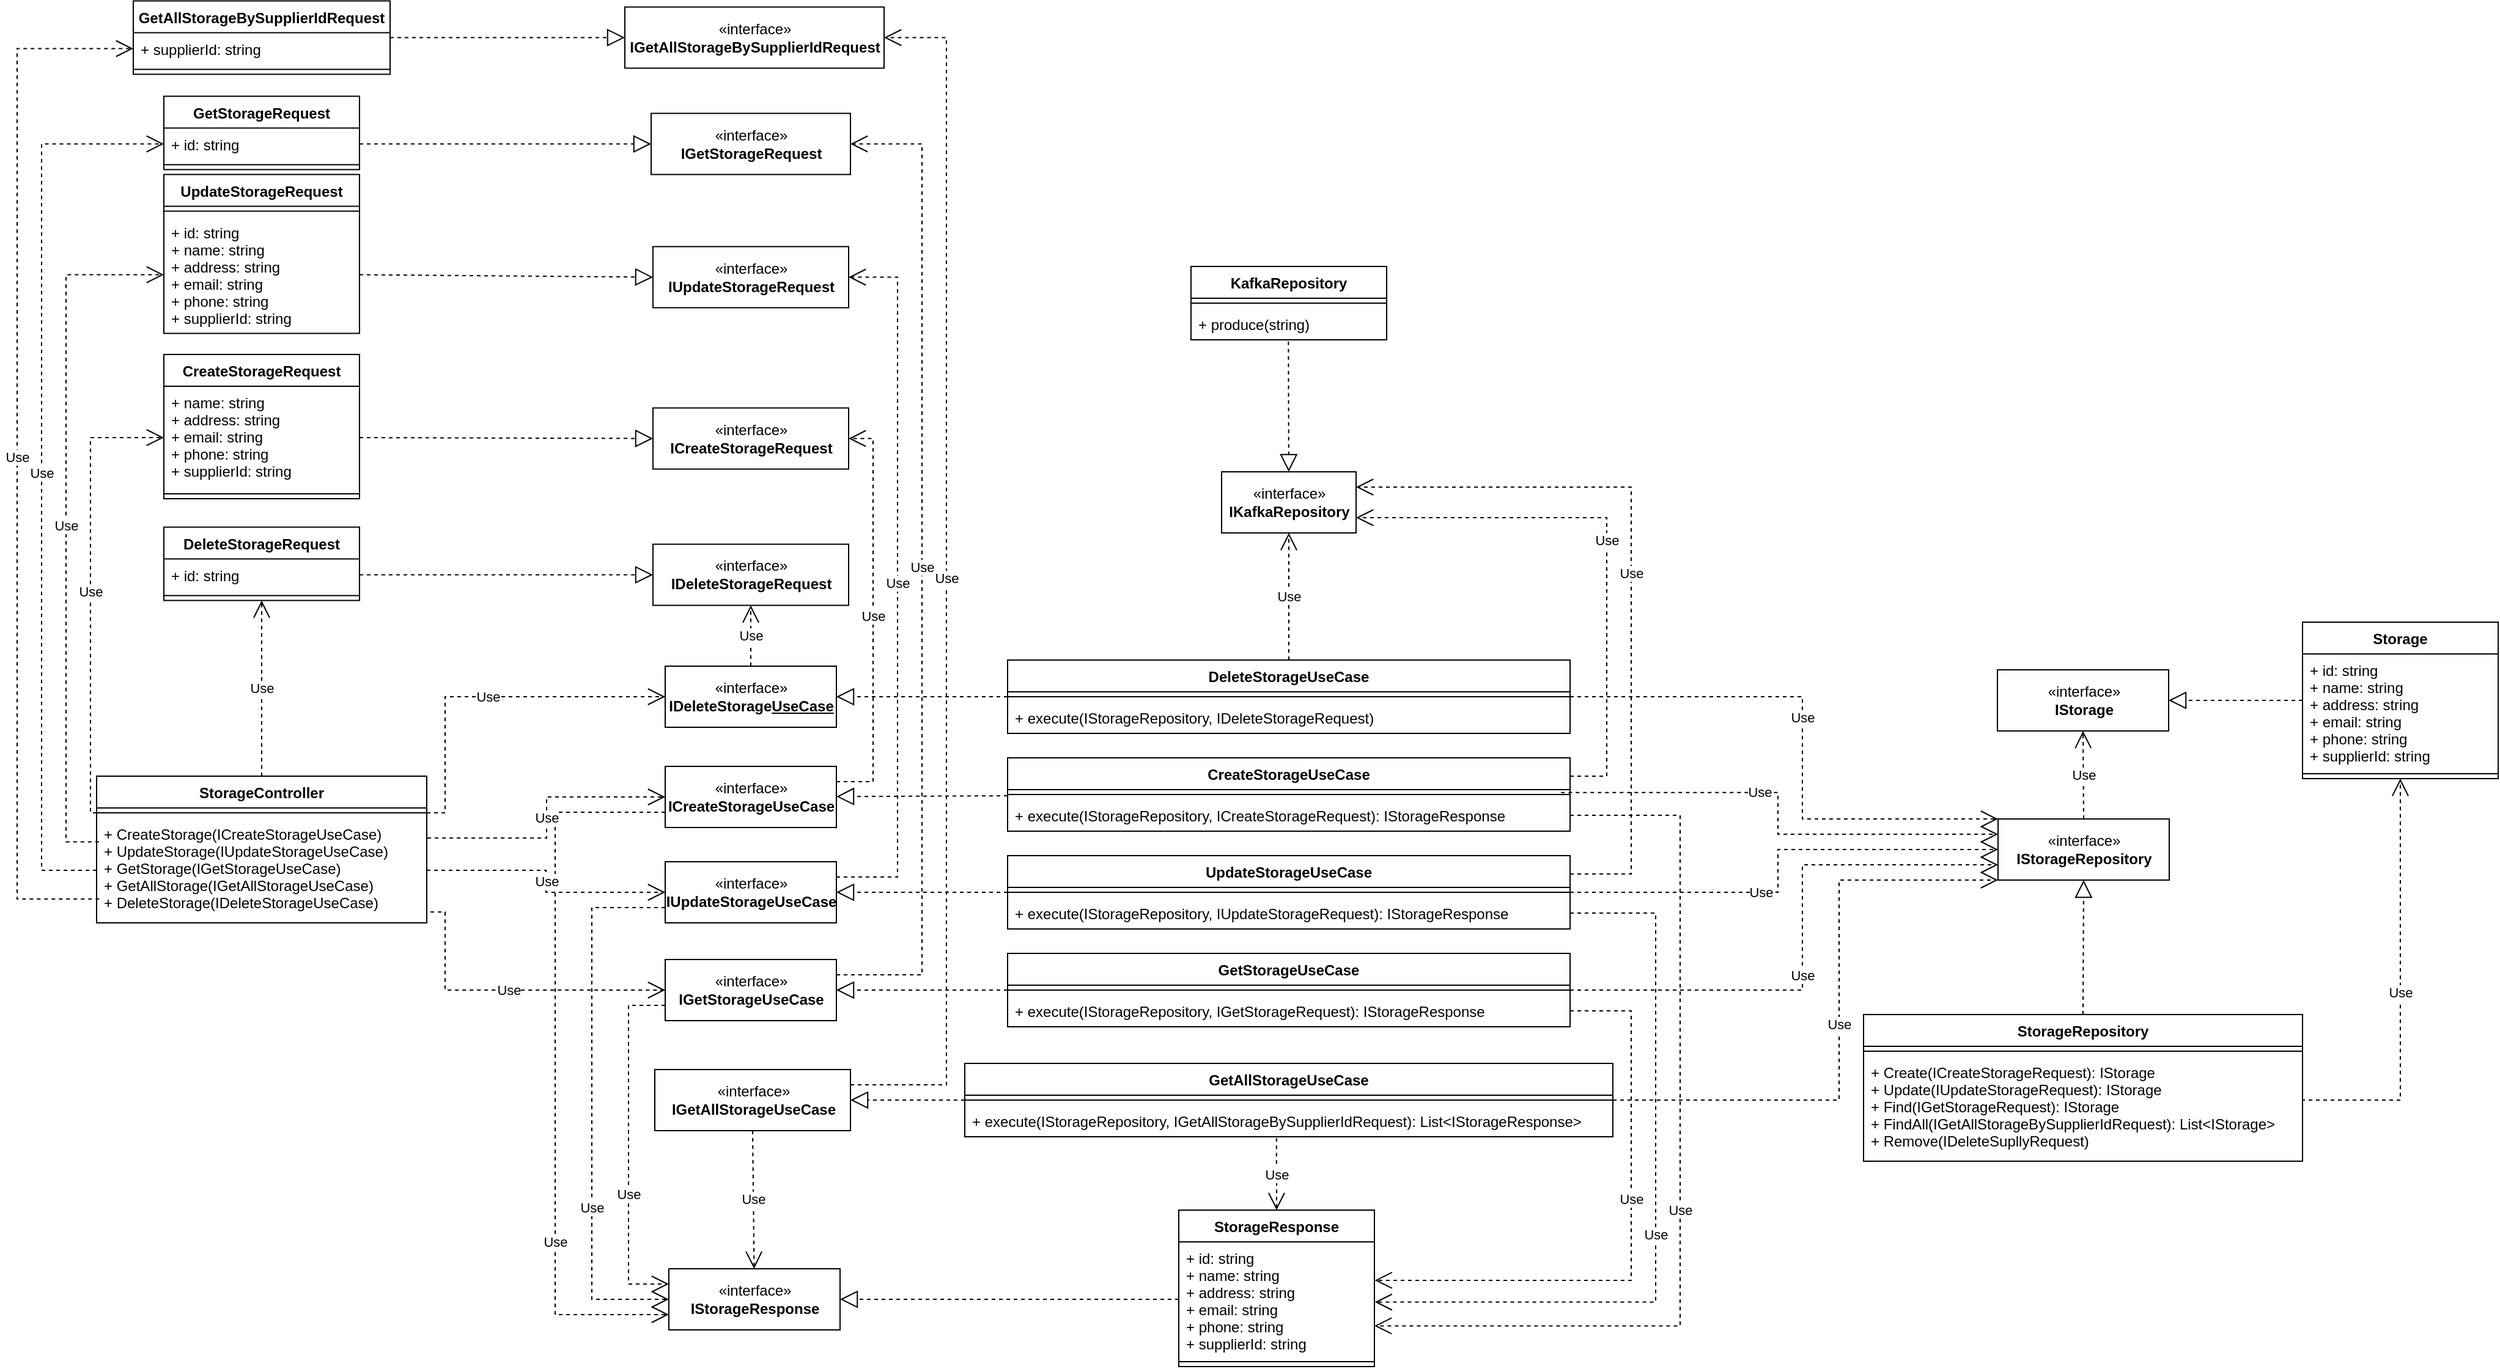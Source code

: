 <mxfile version="18.0.2" type="device"><diagram id="U5v0scINlblWdNUU003D" name="Page-1"><mxGraphModel dx="2519" dy="2787" grid="1" gridSize="10" guides="1" tooltips="1" connect="1" arrows="1" fold="1" page="1" pageScale="1" pageWidth="827" pageHeight="1169" math="0" shadow="0"><root><mxCell id="0"/><mxCell id="1" parent="0"/><mxCell id="iIxhcLEdPc7JmjUrjDiL-1" value="" style="endArrow=block;dashed=1;endFill=0;endSize=12;html=1;rounded=0;exitX=0;exitY=0.5;exitDx=0;exitDy=0;entryX=1;entryY=0.5;entryDx=0;entryDy=0;" parent="1" source="iIxhcLEdPc7JmjUrjDiL-48" target="iIxhcLEdPc7JmjUrjDiL-2" edge="1"><mxGeometry width="160" relative="1" as="geometry"><mxPoint x="-690" y="-1327" as="sourcePoint"/><mxPoint x="-260" y="-1120" as="targetPoint"/></mxGeometry></mxCell><mxCell id="iIxhcLEdPc7JmjUrjDiL-2" value="«interface»&lt;br&gt;&lt;b&gt;IStorageResponse&lt;/b&gt;" style="html=1;" parent="1" vertex="1"><mxGeometry x="-897" y="-1292" width="140" height="50" as="geometry"/></mxCell><mxCell id="iIxhcLEdPc7JmjUrjDiL-3" value="" style="endArrow=block;dashed=1;endFill=0;endSize=12;html=1;rounded=0;" parent="1" source="iIxhcLEdPc7JmjUrjDiL-10" target="iIxhcLEdPc7JmjUrjDiL-21" edge="1"><mxGeometry width="160" relative="1" as="geometry"><mxPoint x="-330" y="-1570" as="sourcePoint"/><mxPoint x="-170" y="-1570" as="targetPoint"/></mxGeometry></mxCell><mxCell id="iIxhcLEdPc7JmjUrjDiL-4" value="" style="endArrow=block;dashed=1;endFill=0;endSize=12;html=1;rounded=0;" parent="1" source="iIxhcLEdPc7JmjUrjDiL-7" target="iIxhcLEdPc7JmjUrjDiL-20" edge="1"><mxGeometry width="160" relative="1" as="geometry"><mxPoint x="-680" y="-1610" as="sourcePoint"/><mxPoint x="-520" y="-1610" as="targetPoint"/></mxGeometry></mxCell><mxCell id="iIxhcLEdPc7JmjUrjDiL-5" value="" style="endArrow=block;dashed=1;endFill=0;endSize=12;html=1;rounded=0;" parent="1" source="iIxhcLEdPc7JmjUrjDiL-13" target="iIxhcLEdPc7JmjUrjDiL-22" edge="1"><mxGeometry width="160" relative="1" as="geometry"><mxPoint x="-330" y="-1570" as="sourcePoint"/><mxPoint x="-170" y="-1570" as="targetPoint"/></mxGeometry></mxCell><mxCell id="iIxhcLEdPc7JmjUrjDiL-6" value="" style="endArrow=block;dashed=1;endFill=0;endSize=12;html=1;rounded=0;" parent="1" source="iIxhcLEdPc7JmjUrjDiL-16" target="iIxhcLEdPc7JmjUrjDiL-23" edge="1"><mxGeometry width="160" relative="1" as="geometry"><mxPoint x="-330" y="-1570" as="sourcePoint"/><mxPoint x="-170" y="-1570" as="targetPoint"/></mxGeometry></mxCell><mxCell id="iIxhcLEdPc7JmjUrjDiL-7" value="CreateStorageUseCase" style="swimlane;fontStyle=1;align=center;verticalAlign=top;childLayout=stackLayout;horizontal=1;startSize=26;horizontalStack=0;resizeParent=1;resizeParentMax=0;resizeLast=0;collapsible=1;marginBottom=0;" parent="1" vertex="1"><mxGeometry x="-620" y="-1710" width="460" height="60" as="geometry"/></mxCell><mxCell id="iIxhcLEdPc7JmjUrjDiL-8" value="" style="line;strokeWidth=1;fillColor=none;align=left;verticalAlign=middle;spacingTop=-1;spacingLeft=3;spacingRight=3;rotatable=0;labelPosition=right;points=[];portConstraint=eastwest;" parent="iIxhcLEdPc7JmjUrjDiL-7" vertex="1"><mxGeometry y="26" width="460" height="8" as="geometry"/></mxCell><mxCell id="iIxhcLEdPc7JmjUrjDiL-9" value="+ execute(IStorageRepository, ICreateStorageRequest): IStorageResponse" style="text;strokeColor=none;fillColor=none;align=left;verticalAlign=top;spacingLeft=4;spacingRight=4;overflow=hidden;rotatable=0;points=[[0,0.5],[1,0.5]];portConstraint=eastwest;" parent="iIxhcLEdPc7JmjUrjDiL-7" vertex="1"><mxGeometry y="34" width="460" height="26" as="geometry"/></mxCell><mxCell id="iIxhcLEdPc7JmjUrjDiL-10" value="UpdateStorageUseCase" style="swimlane;fontStyle=1;align=center;verticalAlign=top;childLayout=stackLayout;horizontal=1;startSize=26;horizontalStack=0;resizeParent=1;resizeParentMax=0;resizeLast=0;collapsible=1;marginBottom=0;" parent="1" vertex="1"><mxGeometry x="-620" y="-1630" width="460" height="60" as="geometry"/></mxCell><mxCell id="iIxhcLEdPc7JmjUrjDiL-11" value="" style="line;strokeWidth=1;fillColor=none;align=left;verticalAlign=middle;spacingTop=-1;spacingLeft=3;spacingRight=3;rotatable=0;labelPosition=right;points=[];portConstraint=eastwest;" parent="iIxhcLEdPc7JmjUrjDiL-10" vertex="1"><mxGeometry y="26" width="460" height="8" as="geometry"/></mxCell><mxCell id="iIxhcLEdPc7JmjUrjDiL-12" value="+ execute(IStorageRepository, IUpdateStorageRequest): IStorageResponse" style="text;strokeColor=none;fillColor=none;align=left;verticalAlign=top;spacingLeft=4;spacingRight=4;overflow=hidden;rotatable=0;points=[[0,0.5],[1,0.5]];portConstraint=eastwest;" parent="iIxhcLEdPc7JmjUrjDiL-10" vertex="1"><mxGeometry y="34" width="460" height="26" as="geometry"/></mxCell><mxCell id="iIxhcLEdPc7JmjUrjDiL-13" value="GetStorageUseCase" style="swimlane;fontStyle=1;align=center;verticalAlign=top;childLayout=stackLayout;horizontal=1;startSize=26;horizontalStack=0;resizeParent=1;resizeParentMax=0;resizeLast=0;collapsible=1;marginBottom=0;" parent="1" vertex="1"><mxGeometry x="-620" y="-1550" width="460" height="60" as="geometry"/></mxCell><mxCell id="iIxhcLEdPc7JmjUrjDiL-14" value="" style="line;strokeWidth=1;fillColor=none;align=left;verticalAlign=middle;spacingTop=-1;spacingLeft=3;spacingRight=3;rotatable=0;labelPosition=right;points=[];portConstraint=eastwest;" parent="iIxhcLEdPc7JmjUrjDiL-13" vertex="1"><mxGeometry y="26" width="460" height="8" as="geometry"/></mxCell><mxCell id="iIxhcLEdPc7JmjUrjDiL-15" value="+ execute(IStorageRepository, IGetStorageRequest): IStorageResponse" style="text;strokeColor=none;fillColor=none;align=left;verticalAlign=top;spacingLeft=4;spacingRight=4;overflow=hidden;rotatable=0;points=[[0,0.5],[1,0.5]];portConstraint=eastwest;" parent="iIxhcLEdPc7JmjUrjDiL-13" vertex="1"><mxGeometry y="34" width="460" height="26" as="geometry"/></mxCell><mxCell id="iIxhcLEdPc7JmjUrjDiL-16" value="DeleteStorageUseCase" style="swimlane;fontStyle=1;align=center;verticalAlign=top;childLayout=stackLayout;horizontal=1;startSize=26;horizontalStack=0;resizeParent=1;resizeParentMax=0;resizeLast=0;collapsible=1;marginBottom=0;" parent="1" vertex="1"><mxGeometry x="-620" y="-1790" width="460" height="60" as="geometry"/></mxCell><mxCell id="iIxhcLEdPc7JmjUrjDiL-17" value="" style="line;strokeWidth=1;fillColor=none;align=left;verticalAlign=middle;spacingTop=-1;spacingLeft=3;spacingRight=3;rotatable=0;labelPosition=right;points=[];portConstraint=eastwest;" parent="iIxhcLEdPc7JmjUrjDiL-16" vertex="1"><mxGeometry y="26" width="460" height="8" as="geometry"/></mxCell><mxCell id="iIxhcLEdPc7JmjUrjDiL-18" value="+ execute(IStorageRepository, IDeleteStorageRequest)" style="text;strokeColor=none;fillColor=none;align=left;verticalAlign=top;spacingLeft=4;spacingRight=4;overflow=hidden;rotatable=0;points=[[0,0.5],[1,0.5]];portConstraint=eastwest;" parent="iIxhcLEdPc7JmjUrjDiL-16" vertex="1"><mxGeometry y="34" width="460" height="26" as="geometry"/></mxCell><mxCell id="iIxhcLEdPc7JmjUrjDiL-19" value="&lt;span style=&quot;color: rgba(0 , 0 , 0 , 0) ; font-family: monospace ; font-size: 0px&quot;&gt;%3CmxGraphModel%3E%3Croot%3E%3CmxCell%20id%3D%220%22%2F%3E%3CmxCell%20id%3D%221%22%20parent%3D%220%22%2F%3E%3CmxCell%20id%3D%222%22%20value%3D%22%C2%ABinterface%C2%BB%26lt%3Bbr%26gt%3B%26lt%3Bb%26gt%3BICreateStorageRequest%26lt%3B%2Fb%26gt%3B%22%20style%3D%22html%3D1%3B%22%20vertex%3D%221%22%20parent%3D%221%22%3E%3CmxGeometry%20x%3D%22-1110%22%20y%3D%22-2160%22%20width%3D%22140%22%20height%3D%2250%22%20as%3D%22geometry%22%2F%3E%3C%2FmxCell%3E%3CmxCell%20id%3D%223%22%20value%3D%22%C2%ABinterface%C2%BB%26lt%3Bbr%26gt%3B%26lt%3Bb%26gt%3BIGetStorageRequest%26lt%3B%2Fb%26gt%3B%22%20style%3D%22html%3D1%3B%22%20vertex%3D%221%22%20parent%3D%221%22%3E%3CmxGeometry%20x%3D%22-1110%22%20y%3D%22-2040%22%20width%3D%22140%22%20height%3D%2250%22%20as%3D%22geometry%22%2F%3E%3C%2FmxCell%3E%3CmxCell%20id%3D%224%22%20value%3D%22%C2%ABinterface%C2%BB%26lt%3Bbr%26gt%3B%26lt%3Bb%26gt%3BIUpdateStorageR%26lt%3B%2Fb%26gt%3B%26lt%3Bspan%20style%3D%26quot%3Bcolor%3A%20rgba(0%20%2C%200%20%2C%200%20%2C%200)%20%3B%20font-family%3A%20monospace%20%3B%20font-size%3A%200px%26quot%3B%26gt%3B%253CmxGraphModel%253E%253Croot%253E%253CmxCell%2520id%253D%25220%2522%252F%253E%253CmxCell%2520id%253D%25221%2522%2520parent%253D%25220%2522%252F%253E%253CmxCell%2520id%253D%25222%2522%2520value%253D%2522%25C2%25ABinterface%25C2%25BB%2526lt%253Bbr%2526gt%253B%2526lt%253Bb%2526gt%253BICreateStorageRequest%2526lt%253B%252Fb%2526gt%253B%2522%2520style%253D%2522html%253D1%253B%2522%2520vertex%253D%25221%2522%2520parent%253D%25221%2522%253E%253CmxGeometry%2520x%253D%2522-790%2522%2520y%253D%2522-1310%2522%2520width%253D%2522140%2522%2520height%253D%252250%2522%2520as%253D%2522geometry%2522%252F%253E%253C%252FmxCell%253E%253C%252Froot%253E%253C%252FmxGraphModel%253E%26lt%3B%2Fspan%26gt%3B%26lt%3Bb%26gt%3B%26lt%3Bbr%26gt%3Bequest%26lt%3B%2Fb%26gt%3B%22%20style%3D%22html%3D1%3B%22%20vertex%3D%221%22%20parent%3D%221%22%3E%3CmxGeometry%20x%3D%22-1110%22%20y%3D%22-2100%22%20width%3D%22140%22%20height%3D%2250%22%20as%3D%22geometry%22%2F%3E%3C%2FmxCell%3E%3CmxCell%20id%3D%225%22%20value%3D%22%C2%ABinterface%C2%BB%26lt%3Bbr%26gt%3B%26lt%3Bb%26gt%3BIDeleteStorageRequest%26lt%3B%2Fb%26gt%3B%22%20style%3D%22html%3D1%3B%22%20vertex%3D%221%22%20parent%3D%221%22%3E%3CmxGeometry%20x%3D%22-1110%22%20y%3D%22-1980%22%20width%3D%22140%22%20height%3D%2250%22%20as%3D%22geometry%22%2F%3E%3C%2FmxCell%3E%3C%2Froot%3E%3C%2FmxGraphModel%3E&lt;/span&gt;" style="html=1;strokeColor=none;resizeWidth=1;resizeHeight=1;fillColor=none;part=1;connectable=0;allowArrows=0;deletable=0;" parent="1" vertex="1"><mxGeometry x="-940" y="-1800" width="230.0" height="224" as="geometry"><mxPoint y="30" as="offset"/></mxGeometry></mxCell><mxCell id="iIxhcLEdPc7JmjUrjDiL-20" value="«interface»&lt;br&gt;&lt;b&gt;ICreateStorageUseCase&lt;/b&gt;" style="html=1;" parent="1" vertex="1"><mxGeometry x="-900" y="-1703" width="140" height="50" as="geometry"/></mxCell><mxCell id="iIxhcLEdPc7JmjUrjDiL-21" value="«interface»&lt;br&gt;&lt;b&gt;IUpdateStorageUseCase&lt;/b&gt;&lt;span style=&quot;color: rgba(0 , 0 , 0 , 0) ; font-family: monospace ; font-size: 0px&quot;&gt;%3CmxGraphModel%3E%3Croot%3E%3CmxCell%20id%3D%220%22%2F%3E%3CmxCell%20id%3D%221%22%20parent%3D%220%22%2F%3E%3CmxCell%20id%3D%222%22%20value%3D%22%C2%ABinterface%C2%BB%26lt%3Bbr%26gt%3B%26lt%3Bb%26gt%3BICreateStorageRequest%26lt%3B%2Fb%26gt%3B%22%20style%3D%22html%3D1%3B%22%20vertex%3D%221%22%20parent%3D%221%22%3E%3CmxGeometry%20x%3D%22-790%22%20y%3D%22-1310%22%20width%3D%22140%22%20height%3D%2250%22%20as%3D%22geometry%22%2F%3E%3C%2FmxCell%3E%3C%2Froot%3E%3C%2FmxGraphMom&lt;/span&gt;&lt;b&gt;&lt;br&gt;&lt;/b&gt;" style="html=1;" parent="1" vertex="1"><mxGeometry x="-900" y="-1625" width="140" height="50" as="geometry"/></mxCell><mxCell id="iIxhcLEdPc7JmjUrjDiL-22" value="«interface»&lt;br&gt;&lt;b&gt;IGetStorageUseCase&lt;/b&gt;" style="html=1;" parent="1" vertex="1"><mxGeometry x="-900" y="-1545" width="140" height="50" as="geometry"/></mxCell><mxCell id="iIxhcLEdPc7JmjUrjDiL-23" value="«interface»&lt;br&gt;&lt;b&gt;IDeleteStorage&lt;u&gt;UseCase&lt;/u&gt;&lt;/b&gt;" style="html=1;" parent="1" vertex="1"><mxGeometry x="-900" y="-1785" width="140" height="50" as="geometry"/></mxCell><mxCell id="iIxhcLEdPc7JmjUrjDiL-24" value="Use" style="endArrow=open;endSize=12;dashed=1;html=1;rounded=0;exitX=0;exitY=0.75;exitDx=0;exitDy=0;edgeStyle=elbowEdgeStyle;entryX=0;entryY=0.75;entryDx=0;entryDy=0;" parent="1" source="iIxhcLEdPc7JmjUrjDiL-20" target="iIxhcLEdPc7JmjUrjDiL-2" edge="1"><mxGeometry x="0.485" width="160" relative="1" as="geometry"><mxPoint x="-1180" y="-1650" as="sourcePoint"/><mxPoint x="-930" y="-1260" as="targetPoint"/><Array as="points"><mxPoint x="-990" y="-1620"/><mxPoint x="-980" y="-1400"/><mxPoint x="-910" y="-1220"/><mxPoint x="-930" y="-1430"/><mxPoint x="-920" y="-1670"/><mxPoint x="-910" y="-1690"/><mxPoint x="-900" y="-1570"/></Array><mxPoint as="offset"/></mxGeometry></mxCell><mxCell id="iIxhcLEdPc7JmjUrjDiL-25" value="Use" style="endArrow=open;endSize=12;dashed=1;html=1;rounded=0;exitX=0;exitY=0.75;exitDx=0;exitDy=0;edgeStyle=elbowEdgeStyle;entryX=0;entryY=0.5;entryDx=0;entryDy=0;" parent="1" source="iIxhcLEdPc7JmjUrjDiL-21" target="iIxhcLEdPc7JmjUrjDiL-2" edge="1"><mxGeometry x="0.376" width="160" relative="1" as="geometry"><mxPoint x="-1040" y="-1460" as="sourcePoint"/><mxPoint x="-950" y="-1240" as="targetPoint"/><Array as="points"><mxPoint x="-960" y="-1410"/><mxPoint x="-950" y="-1450"/><mxPoint x="-950" y="-1420"/><mxPoint x="-930" y="-1500"/><mxPoint x="-920" y="-1529"/></Array><mxPoint as="offset"/></mxGeometry></mxCell><mxCell id="iIxhcLEdPc7JmjUrjDiL-26" value="Use" style="endArrow=open;endSize=12;dashed=1;html=1;rounded=0;exitX=0;exitY=0.75;exitDx=0;exitDy=0;edgeStyle=elbowEdgeStyle;entryX=0;entryY=0.25;entryDx=0;entryDy=0;" parent="1" source="iIxhcLEdPc7JmjUrjDiL-22" target="iIxhcLEdPc7JmjUrjDiL-2" edge="1"><mxGeometry x="0.264" width="160" relative="1" as="geometry"><mxPoint x="-1040" y="-1460" as="sourcePoint"/><mxPoint x="-970" y="-1190" as="targetPoint"/><Array as="points"><mxPoint x="-930" y="-1400"/><mxPoint x="-830" y="-1380"/><mxPoint x="-940" y="-1400"/><mxPoint x="-970" y="-1390"/><mxPoint x="-990" y="-1410"/><mxPoint x="-950" y="-1490"/><mxPoint x="-940" y="-1490"/></Array><mxPoint as="offset"/></mxGeometry></mxCell><mxCell id="iIxhcLEdPc7JmjUrjDiL-27" value="Use" style="endArrow=open;endSize=12;dashed=1;html=1;rounded=0;exitX=0.984;exitY=0.3;exitDx=0;exitDy=0;entryX=0;entryY=0.25;entryDx=0;entryDy=0;edgeStyle=elbowEdgeStyle;exitPerimeter=0;" parent="1" source="iIxhcLEdPc7JmjUrjDiL-8" target="iIxhcLEdPc7JmjUrjDiL-74" edge="1"><mxGeometry x="-0.17" width="160" relative="1" as="geometry"><mxPoint x="-330" y="-1660" as="sourcePoint"/><mxPoint x="-170" y="-1660" as="targetPoint"/><Array as="points"><mxPoint x="10" y="-1660"/><mxPoint x="10" y="-1730"/></Array><mxPoint as="offset"/></mxGeometry></mxCell><mxCell id="iIxhcLEdPc7JmjUrjDiL-28" value="Use" style="endArrow=open;endSize=12;dashed=1;html=1;rounded=0;exitX=1;exitY=0.5;exitDx=0;exitDy=0;entryX=0;entryY=0.5;entryDx=0;entryDy=0;edgeStyle=elbowEdgeStyle;" parent="1" source="iIxhcLEdPc7JmjUrjDiL-10" target="iIxhcLEdPc7JmjUrjDiL-74" edge="1"><mxGeometry x="-0.193" width="160" relative="1" as="geometry"><mxPoint x="-320" y="-1650" as="sourcePoint"/><mxPoint x="-160" y="-1650" as="targetPoint"/><Array as="points"><mxPoint x="10" y="-1620"/></Array><mxPoint as="offset"/></mxGeometry></mxCell><mxCell id="iIxhcLEdPc7JmjUrjDiL-29" value="Use" style="endArrow=open;endSize=12;dashed=1;html=1;rounded=0;exitX=1;exitY=0.5;exitDx=0;exitDy=0;entryX=0;entryY=0.75;entryDx=0;entryDy=0;edgeStyle=elbowEdgeStyle;" parent="1" source="iIxhcLEdPc7JmjUrjDiL-13" target="iIxhcLEdPc7JmjUrjDiL-74" edge="1"><mxGeometry x="-0.104" width="160" relative="1" as="geometry"><mxPoint x="-310" y="-1640" as="sourcePoint"/><mxPoint x="-150" y="-1640" as="targetPoint"/><Array as="points"><mxPoint x="30" y="-1550"/><mxPoint x="-20" y="-1630"/><mxPoint x="-270" y="-1630"/></Array><mxPoint as="offset"/></mxGeometry></mxCell><mxCell id="iIxhcLEdPc7JmjUrjDiL-30" value="Use" style="endArrow=open;endSize=12;dashed=1;html=1;rounded=0;edgeStyle=elbowEdgeStyle;exitX=1;exitY=0.5;exitDx=0;exitDy=0;entryX=0;entryY=0;entryDx=0;entryDy=0;" parent="1" source="iIxhcLEdPc7JmjUrjDiL-16" target="iIxhcLEdPc7JmjUrjDiL-74" edge="1"><mxGeometry x="-0.08" width="160" relative="1" as="geometry"><mxPoint x="-290" y="-1560" as="sourcePoint"/><mxPoint x="140" y="-1760" as="targetPoint"/><Array as="points"><mxPoint x="30" y="-1700"/><mxPoint x="20" y="-1570"/></Array><mxPoint as="offset"/></mxGeometry></mxCell><mxCell id="iIxhcLEdPc7JmjUrjDiL-31" value="DeleteStorageRequest" style="swimlane;fontStyle=1;align=center;verticalAlign=top;childLayout=stackLayout;horizontal=1;startSize=26;horizontalStack=0;resizeParent=1;resizeParentMax=0;resizeLast=0;collapsible=1;marginBottom=0;" parent="1" vertex="1"><mxGeometry x="-1310" y="-1898.75" width="160" height="60" as="geometry"/></mxCell><mxCell id="iIxhcLEdPc7JmjUrjDiL-32" value="+ id: string" style="text;strokeColor=none;fillColor=none;align=left;verticalAlign=top;spacingLeft=4;spacingRight=4;overflow=hidden;rotatable=0;points=[[0,0.5],[1,0.5]];portConstraint=eastwest;" parent="iIxhcLEdPc7JmjUrjDiL-31" vertex="1"><mxGeometry y="26" width="160" height="26" as="geometry"/></mxCell><mxCell id="iIxhcLEdPc7JmjUrjDiL-33" value="" style="line;strokeWidth=1;fillColor=none;align=left;verticalAlign=middle;spacingTop=-1;spacingLeft=3;spacingRight=3;rotatable=0;labelPosition=right;points=[];portConstraint=eastwest;" parent="iIxhcLEdPc7JmjUrjDiL-31" vertex="1"><mxGeometry y="52" width="160" height="8" as="geometry"/></mxCell><mxCell id="iIxhcLEdPc7JmjUrjDiL-34" style="edgeStyle=elbowEdgeStyle;rounded=0;orthogonalLoop=1;jettySize=auto;html=1;exitX=0.5;exitY=0;exitDx=0;exitDy=0;" parent="1" source="iIxhcLEdPc7JmjUrjDiL-31" target="iIxhcLEdPc7JmjUrjDiL-31" edge="1"><mxGeometry relative="1" as="geometry"/></mxCell><mxCell id="iIxhcLEdPc7JmjUrjDiL-35" value="GetStorageRequest" style="swimlane;fontStyle=1;align=center;verticalAlign=top;childLayout=stackLayout;horizontal=1;startSize=26;horizontalStack=0;resizeParent=1;resizeParentMax=0;resizeLast=0;collapsible=1;marginBottom=0;" parent="1" vertex="1"><mxGeometry x="-1310" y="-2251.25" width="160" height="60" as="geometry"/></mxCell><mxCell id="iIxhcLEdPc7JmjUrjDiL-36" value="+ id: string" style="text;strokeColor=none;fillColor=none;align=left;verticalAlign=top;spacingLeft=4;spacingRight=4;overflow=hidden;rotatable=0;points=[[0,0.5],[1,0.5]];portConstraint=eastwest;" parent="iIxhcLEdPc7JmjUrjDiL-35" vertex="1"><mxGeometry y="26" width="160" height="26" as="geometry"/></mxCell><mxCell id="iIxhcLEdPc7JmjUrjDiL-37" value="" style="line;strokeWidth=1;fillColor=none;align=left;verticalAlign=middle;spacingTop=-1;spacingLeft=3;spacingRight=3;rotatable=0;labelPosition=right;points=[];portConstraint=eastwest;" parent="iIxhcLEdPc7JmjUrjDiL-35" vertex="1"><mxGeometry y="52" width="160" height="8" as="geometry"/></mxCell><mxCell id="iIxhcLEdPc7JmjUrjDiL-38" value="UpdateStorageRequest" style="swimlane;fontStyle=1;align=center;verticalAlign=top;childLayout=stackLayout;horizontal=1;startSize=26;horizontalStack=0;resizeParent=1;resizeParentMax=0;resizeLast=0;collapsible=1;marginBottom=0;" parent="1" vertex="1"><mxGeometry x="-1310" y="-2187.25" width="160" height="130" as="geometry"/></mxCell><mxCell id="iIxhcLEdPc7JmjUrjDiL-40" value="" style="line;strokeWidth=1;fillColor=none;align=left;verticalAlign=middle;spacingTop=-1;spacingLeft=3;spacingRight=3;rotatable=0;labelPosition=right;points=[];portConstraint=eastwest;" parent="iIxhcLEdPc7JmjUrjDiL-38" vertex="1"><mxGeometry y="26" width="160" height="8" as="geometry"/></mxCell><mxCell id="iIxhcLEdPc7JmjUrjDiL-39" value="+ id: string&#10;+ name: string&#10;+ address: string&#10;+ email: string&#10;+ phone: string&#10;+ supplierId: string" style="text;strokeColor=none;fillColor=none;align=left;verticalAlign=top;spacingLeft=4;spacingRight=4;overflow=hidden;rotatable=0;points=[[0,0.5],[1,0.5]];portConstraint=eastwest;" parent="iIxhcLEdPc7JmjUrjDiL-38" vertex="1"><mxGeometry y="34" width="160" height="96" as="geometry"/></mxCell><mxCell id="iIxhcLEdPc7JmjUrjDiL-41" value="CreateStorageRequest" style="swimlane;fontStyle=1;align=center;verticalAlign=top;childLayout=stackLayout;horizontal=1;startSize=26;horizontalStack=0;resizeParent=1;resizeParentMax=0;resizeLast=0;collapsible=1;marginBottom=0;" parent="1" vertex="1"><mxGeometry x="-1310" y="-2040" width="160" height="118" as="geometry"/></mxCell><mxCell id="iIxhcLEdPc7JmjUrjDiL-42" value="+ name: string&#10;+ address: string&#10;+ email: string&#10;+ phone: string&#10;+ supplierId: string" style="text;strokeColor=none;fillColor=none;align=left;verticalAlign=top;spacingLeft=4;spacingRight=4;overflow=hidden;rotatable=0;points=[[0,0.5],[1,0.5]];portConstraint=eastwest;" parent="iIxhcLEdPc7JmjUrjDiL-41" vertex="1"><mxGeometry y="26" width="160" height="84" as="geometry"/></mxCell><mxCell id="iIxhcLEdPc7JmjUrjDiL-43" value="" style="line;strokeWidth=1;fillColor=none;align=left;verticalAlign=middle;spacingTop=-1;spacingLeft=3;spacingRight=3;rotatable=0;labelPosition=right;points=[];portConstraint=eastwest;" parent="iIxhcLEdPc7JmjUrjDiL-41" vertex="1"><mxGeometry y="110" width="160" height="8" as="geometry"/></mxCell><mxCell id="iIxhcLEdPc7JmjUrjDiL-44" value="Use" style="endArrow=open;endSize=12;dashed=1;html=1;rounded=0;exitX=1;exitY=0.5;exitDx=0;exitDy=0;entryX=1.002;entryY=0.335;entryDx=0;entryDy=0;edgeStyle=elbowEdgeStyle;entryPerimeter=0;" parent="1" source="iIxhcLEdPc7JmjUrjDiL-15" target="iIxhcLEdPc7JmjUrjDiL-48" edge="1"><mxGeometry x="-0.153" width="160" relative="1" as="geometry"><mxPoint x="-470" y="-1460" as="sourcePoint"/><mxPoint x="-530" y="-1402" as="targetPoint"/><Array as="points"><mxPoint x="-110" y="-1450"/><mxPoint x="-100" y="-1470"/><mxPoint x="-120" y="-1390"/><mxPoint x="-510" y="-1450"/><mxPoint x="-500" y="-1500"/></Array><mxPoint as="offset"/></mxGeometry></mxCell><mxCell id="iIxhcLEdPc7JmjUrjDiL-45" value="Use" style="endArrow=open;endSize=12;dashed=1;html=1;rounded=0;exitX=1;exitY=0.5;exitDx=0;exitDy=0;entryX=1.002;entryY=0.524;entryDx=0;entryDy=0;edgeStyle=elbowEdgeStyle;entryPerimeter=0;" parent="1" source="iIxhcLEdPc7JmjUrjDiL-12" target="iIxhcLEdPc7JmjUrjDiL-48" edge="1"><mxGeometry x="0.077" width="160" relative="1" as="geometry"><mxPoint x="-540" y="-1540" as="sourcePoint"/><mxPoint x="-530" y="-1387" as="targetPoint"/><Array as="points"><mxPoint x="-90" y="-1560"/><mxPoint x="-110" y="-1560"/><mxPoint x="-120" y="-1410"/><mxPoint x="-130" y="-1440"/><mxPoint x="-140" y="-1480"/><mxPoint x="-480" y="-1500"/></Array><mxPoint as="offset"/></mxGeometry></mxCell><mxCell id="iIxhcLEdPc7JmjUrjDiL-46" value="Use" style="endArrow=open;endSize=12;dashed=1;html=1;rounded=0;exitX=1;exitY=0.5;exitDx=0;exitDy=0;entryX=1;entryY=0.731;entryDx=0;entryDy=0;edgeStyle=elbowEdgeStyle;entryPerimeter=0;" parent="1" source="iIxhcLEdPc7JmjUrjDiL-9" target="iIxhcLEdPc7JmjUrjDiL-48" edge="1"><mxGeometry x="0.093" width="160" relative="1" as="geometry"><mxPoint x="-400" y="-1470" as="sourcePoint"/><mxPoint x="-530" y="-1379.5" as="targetPoint"/><Array as="points"><mxPoint x="-70" y="-1470"/><mxPoint x="-90" y="-1480"/><mxPoint x="-110" y="-1630"/><mxPoint x="-250" y="-1560"/><mxPoint x="-460" y="-1550"/></Array><mxPoint y="-1" as="offset"/></mxGeometry></mxCell><mxCell id="iIxhcLEdPc7JmjUrjDiL-47" value="StorageResponse" style="swimlane;fontStyle=1;align=center;verticalAlign=top;childLayout=stackLayout;horizontal=1;startSize=26;horizontalStack=0;resizeParent=1;resizeParentMax=0;resizeLast=0;collapsible=1;marginBottom=0;" parent="1" vertex="1"><mxGeometry x="-480" y="-1340" width="160" height="128" as="geometry"/></mxCell><mxCell id="iIxhcLEdPc7JmjUrjDiL-48" value="+ id: string&#10;+ name: string&#10;+ address: string&#10;+ email: string&#10;+ phone: string&#10;+ supplierId: string" style="text;strokeColor=none;fillColor=none;align=left;verticalAlign=top;spacingLeft=4;spacingRight=4;overflow=hidden;rotatable=0;points=[[0,0.5],[1,0.5]];portConstraint=eastwest;" parent="iIxhcLEdPc7JmjUrjDiL-47" vertex="1"><mxGeometry y="26" width="160" height="94" as="geometry"/></mxCell><mxCell id="iIxhcLEdPc7JmjUrjDiL-49" value="" style="line;strokeWidth=1;fillColor=none;align=left;verticalAlign=middle;spacingTop=-1;spacingLeft=3;spacingRight=3;rotatable=0;labelPosition=right;points=[];portConstraint=eastwest;" parent="iIxhcLEdPc7JmjUrjDiL-47" vertex="1"><mxGeometry y="120" width="160" height="8" as="geometry"/></mxCell><mxCell id="iIxhcLEdPc7JmjUrjDiL-50" value="Use" style="endArrow=open;endSize=12;dashed=1;html=1;rounded=0;exitX=0.5;exitY=0;exitDx=0;exitDy=0;entryX=0.5;entryY=1;entryDx=0;entryDy=0;" parent="1" source="iIxhcLEdPc7JmjUrjDiL-74" target="iIxhcLEdPc7JmjUrjDiL-75" edge="1"><mxGeometry width="160" relative="1" as="geometry"><mxPoint x="-18.5" y="-1760" as="sourcePoint"/><mxPoint x="-10" y="-1840" as="targetPoint"/></mxGeometry></mxCell><mxCell id="iIxhcLEdPc7JmjUrjDiL-51" value="«interface»&lt;br&gt;&lt;b&gt;IDeleteStorageRequest&lt;/b&gt;" style="html=1;" parent="1" vertex="1"><mxGeometry x="-910" y="-1884.75" width="160" height="50" as="geometry"/></mxCell><mxCell id="iIxhcLEdPc7JmjUrjDiL-52" value="«interface»&lt;br&gt;&lt;b&gt;ICreateStorageRequest&lt;/b&gt;" style="html=1;" parent="1" vertex="1"><mxGeometry x="-910" y="-1996.25" width="160" height="50" as="geometry"/></mxCell><mxCell id="iIxhcLEdPc7JmjUrjDiL-53" value="«interface»&lt;br&gt;&lt;b&gt;IUpdateStorageR&lt;/b&gt;&lt;span style=&quot;color: rgba(0 , 0 , 0 , 0) ; font-family: monospace ; font-size: 0px&quot;&gt;3CmxGraphModel%3E%3Croot%3E%3CmxCell%20id%3D%220%22%2F%3E%3CmxCell%20id%3D%221%22%20parent%3D%220%22%2F%3E%3CmxCell%20id%3D%222%22%20value%3D%22%C2%ABinterface%C2%BB%26lt%3Bbr%26gt%3B%26lt%3Bb%26gt%3BICreateStorageRequest%26lt%3B%2Fb%26gt%3B%22%20style%3D%22html%3D1%3B%22%20vertex%3D%221%22%20parent%3D%221%22%3E%3CmxGeometry%20x%3D%22-790%22%20y%3D%22-1310%22%20width%3D%22140%22%20height%3D%2250%22%20as%3D%22geometry%22%2F%3E%3C%2FmxCell%3E%3C%2Froot%3E%3C%2FmxGraphModel%3E&lt;/span&gt;&lt;b&gt;equest&lt;/b&gt;" style="html=1;" parent="1" vertex="1"><mxGeometry x="-910" y="-2128.25" width="160" height="50" as="geometry"/></mxCell><mxCell id="iIxhcLEdPc7JmjUrjDiL-54" value="«interface»&lt;br&gt;&lt;b&gt;IGetStorageRequest&lt;/b&gt;" style="html=1;" parent="1" vertex="1"><mxGeometry x="-911.5" y="-2237.25" width="163" height="50" as="geometry"/></mxCell><mxCell id="iIxhcLEdPc7JmjUrjDiL-55" value="Use" style="endArrow=open;endSize=12;dashed=1;html=1;rounded=0;entryX=0.5;entryY=1;entryDx=0;entryDy=0;exitX=0.5;exitY=0;exitDx=0;exitDy=0;" parent="1" source="iIxhcLEdPc7JmjUrjDiL-23" target="iIxhcLEdPc7JmjUrjDiL-51" edge="1"><mxGeometry width="160" relative="1" as="geometry"><mxPoint x="-830" y="-1830" as="sourcePoint"/><mxPoint x="-670" y="-1830" as="targetPoint"/></mxGeometry></mxCell><mxCell id="iIxhcLEdPc7JmjUrjDiL-56" value="StorageController" style="swimlane;fontStyle=1;align=center;verticalAlign=top;childLayout=stackLayout;horizontal=1;startSize=26;horizontalStack=0;resizeParent=1;resizeParentMax=0;resizeLast=0;collapsible=1;marginBottom=0;" parent="1" vertex="1"><mxGeometry x="-1365" y="-1695" width="270" height="120" as="geometry"/></mxCell><mxCell id="iIxhcLEdPc7JmjUrjDiL-57" value="" style="line;strokeWidth=1;fillColor=none;align=left;verticalAlign=middle;spacingTop=-1;spacingLeft=3;spacingRight=3;rotatable=0;labelPosition=right;points=[];portConstraint=eastwest;" parent="iIxhcLEdPc7JmjUrjDiL-56" vertex="1"><mxGeometry y="26" width="270" height="8" as="geometry"/></mxCell><mxCell id="iIxhcLEdPc7JmjUrjDiL-58" value="+ CreateStorage(ICreateStorageUseCase)&#10;+ UpdateStorage(IUpdateStorageUseCase)&#10;+ GetStorage(IGetStorageUseCase)&#10;+ GetAllStorage(IGetAllStorageUseCase)&#10;+ DeleteStorage(IDeleteStorageUseCase)" style="text;strokeColor=none;fillColor=none;align=left;verticalAlign=top;spacingLeft=4;spacingRight=4;overflow=hidden;rotatable=0;points=[[0,0.5],[1,0.5]];portConstraint=eastwest;" parent="iIxhcLEdPc7JmjUrjDiL-56" vertex="1"><mxGeometry y="34" width="270" height="86" as="geometry"/></mxCell><mxCell id="iIxhcLEdPc7JmjUrjDiL-59" value="" style="endArrow=block;dashed=1;endFill=0;endSize=12;html=1;rounded=0;entryX=0;entryY=0.5;entryDx=0;entryDy=0;" parent="1" source="iIxhcLEdPc7JmjUrjDiL-36" target="iIxhcLEdPc7JmjUrjDiL-54" edge="1"><mxGeometry width="160" relative="1" as="geometry"><mxPoint x="-1120" y="-2231.25" as="sourcePoint"/><mxPoint x="-960" y="-2231.25" as="targetPoint"/></mxGeometry></mxCell><mxCell id="iIxhcLEdPc7JmjUrjDiL-60" value="" style="endArrow=block;dashed=1;endFill=0;endSize=12;html=1;rounded=0;exitX=1;exitY=0.5;exitDx=0;exitDy=0;entryX=0;entryY=0.5;entryDx=0;entryDy=0;" parent="1" source="iIxhcLEdPc7JmjUrjDiL-39" target="iIxhcLEdPc7JmjUrjDiL-53" edge="1"><mxGeometry width="160" relative="1" as="geometry"><mxPoint x="-1100" y="-2101.25" as="sourcePoint"/><mxPoint x="-940" y="-2101.25" as="targetPoint"/></mxGeometry></mxCell><mxCell id="iIxhcLEdPc7JmjUrjDiL-61" value="" style="endArrow=block;dashed=1;endFill=0;endSize=12;html=1;rounded=0;exitX=1;exitY=0.5;exitDx=0;exitDy=0;entryX=0;entryY=0.5;entryDx=0;entryDy=0;" parent="1" source="iIxhcLEdPc7JmjUrjDiL-42" target="iIxhcLEdPc7JmjUrjDiL-52" edge="1"><mxGeometry width="160" relative="1" as="geometry"><mxPoint x="-1270" y="-2021.25" as="sourcePoint"/><mxPoint x="-1110" y="-2021.25" as="targetPoint"/></mxGeometry></mxCell><mxCell id="iIxhcLEdPc7JmjUrjDiL-62" value="" style="endArrow=block;dashed=1;endFill=0;endSize=12;html=1;rounded=0;exitX=1;exitY=0.5;exitDx=0;exitDy=0;" parent="1" source="iIxhcLEdPc7JmjUrjDiL-32" target="iIxhcLEdPc7JmjUrjDiL-51" edge="1"><mxGeometry width="160" relative="1" as="geometry"><mxPoint x="-1130" y="-1851.25" as="sourcePoint"/><mxPoint x="-970" y="-1851.25" as="targetPoint"/></mxGeometry></mxCell><mxCell id="iIxhcLEdPc7JmjUrjDiL-63" value="Use" style="endArrow=open;endSize=12;dashed=1;html=1;rounded=0;exitX=1;exitY=0.25;exitDx=0;exitDy=0;entryX=1;entryY=0.5;entryDx=0;entryDy=0;edgeStyle=elbowEdgeStyle;" parent="1" source="iIxhcLEdPc7JmjUrjDiL-20" target="iIxhcLEdPc7JmjUrjDiL-52" edge="1"><mxGeometry width="160" relative="1" as="geometry"><mxPoint x="-630" y="-1870" as="sourcePoint"/><mxPoint x="-470" y="-1870" as="targetPoint"/><Array as="points"><mxPoint x="-730" y="-1860"/></Array></mxGeometry></mxCell><mxCell id="iIxhcLEdPc7JmjUrjDiL-64" value="Use" style="endArrow=open;endSize=12;dashed=1;html=1;rounded=0;exitX=1;exitY=0.25;exitDx=0;exitDy=0;entryX=1;entryY=0.5;entryDx=0;entryDy=0;edgeStyle=elbowEdgeStyle;" parent="1" source="iIxhcLEdPc7JmjUrjDiL-21" target="iIxhcLEdPc7JmjUrjDiL-53" edge="1"><mxGeometry width="160" relative="1" as="geometry"><mxPoint x="-560" y="-1880" as="sourcePoint"/><mxPoint x="-400" y="-1880" as="targetPoint"/><Array as="points"><mxPoint x="-710" y="-1930"/><mxPoint x="-700" y="-1887"/></Array></mxGeometry></mxCell><mxCell id="iIxhcLEdPc7JmjUrjDiL-65" value="Use" style="endArrow=open;endSize=12;dashed=1;html=1;rounded=0;exitX=1;exitY=0.25;exitDx=0;exitDy=0;entryX=1;entryY=0.5;entryDx=0;entryDy=0;edgeStyle=elbowEdgeStyle;" parent="1" source="iIxhcLEdPc7JmjUrjDiL-22" target="iIxhcLEdPc7JmjUrjDiL-54" edge="1"><mxGeometry width="160" relative="1" as="geometry"><mxPoint x="-570" y="-1920" as="sourcePoint"/><mxPoint x="-410" y="-1920" as="targetPoint"/><Array as="points"><mxPoint x="-690" y="-1930"/><mxPoint x="-680" y="-1930"/><mxPoint x="-670" y="-1900"/></Array></mxGeometry></mxCell><mxCell id="iIxhcLEdPc7JmjUrjDiL-66" value="Use" style="endArrow=open;endSize=12;dashed=1;html=1;rounded=0;exitX=0.5;exitY=0;exitDx=0;exitDy=0;entryX=0.5;entryY=1;entryDx=0;entryDy=0;" parent="1" source="iIxhcLEdPc7JmjUrjDiL-56" target="iIxhcLEdPc7JmjUrjDiL-31" edge="1"><mxGeometry width="160" relative="1" as="geometry"><mxPoint x="-1290" y="-1770" as="sourcePoint"/><mxPoint x="-1130" y="-1770" as="targetPoint"/></mxGeometry></mxCell><mxCell id="iIxhcLEdPc7JmjUrjDiL-67" value="Use" style="endArrow=open;endSize=12;dashed=1;html=1;rounded=0;exitX=0;exitY=0.25;exitDx=0;exitDy=0;entryX=0;entryY=0.5;entryDx=0;entryDy=0;edgeStyle=elbowEdgeStyle;" parent="1" source="iIxhcLEdPc7JmjUrjDiL-56" target="iIxhcLEdPc7JmjUrjDiL-42" edge="1"><mxGeometry width="160" relative="1" as="geometry"><mxPoint x="-1440" y="-1780" as="sourcePoint"/><mxPoint x="-1280" y="-1780" as="targetPoint"/><Array as="points"><mxPoint x="-1370" y="-1850"/><mxPoint x="-1360" y="-1770"/><mxPoint x="-1350" y="-1840"/></Array></mxGeometry></mxCell><mxCell id="iIxhcLEdPc7JmjUrjDiL-68" value="Use" style="endArrow=open;endSize=12;dashed=1;html=1;rounded=0;entryX=0;entryY=0.5;entryDx=0;entryDy=0;edgeStyle=elbowEdgeStyle;exitX=0.007;exitY=0.229;exitDx=0;exitDy=0;exitPerimeter=0;" parent="1" source="iIxhcLEdPc7JmjUrjDiL-58" target="iIxhcLEdPc7JmjUrjDiL-39" edge="1"><mxGeometry width="160" relative="1" as="geometry"><mxPoint x="-1320" y="-1647" as="sourcePoint"/><mxPoint x="-1340" y="-1590" as="targetPoint"/><Array as="points"><mxPoint x="-1390" y="-1900"/></Array></mxGeometry></mxCell><mxCell id="iIxhcLEdPc7JmjUrjDiL-69" value="Use" style="endArrow=open;endSize=12;dashed=1;html=1;rounded=0;entryX=0;entryY=0.5;entryDx=0;entryDy=0;exitX=0;exitY=0.5;exitDx=0;exitDy=0;edgeStyle=elbowEdgeStyle;" parent="1" source="iIxhcLEdPc7JmjUrjDiL-58" target="iIxhcLEdPc7JmjUrjDiL-36" edge="1"><mxGeometry width="160" relative="1" as="geometry"><mxPoint x="-1410" y="-1590" as="sourcePoint"/><mxPoint x="-1250" y="-1590" as="targetPoint"/><Array as="points"><mxPoint x="-1410" y="-1770"/><mxPoint x="-1400" y="-1940"/></Array></mxGeometry></mxCell><mxCell id="iIxhcLEdPc7JmjUrjDiL-70" value="Use" style="endArrow=open;endSize=12;dashed=1;html=1;rounded=0;exitX=1;exitY=0.25;exitDx=0;exitDy=0;entryX=0;entryY=0.5;entryDx=0;entryDy=0;edgeStyle=elbowEdgeStyle;" parent="1" source="iIxhcLEdPc7JmjUrjDiL-56" target="iIxhcLEdPc7JmjUrjDiL-23" edge="1"><mxGeometry width="160" relative="1" as="geometry"><mxPoint x="-1150" y="-1560" as="sourcePoint"/><mxPoint x="-990" y="-1560" as="targetPoint"/><Array as="points"><mxPoint x="-1080" y="-1690"/><mxPoint x="-1100" y="-1710"/></Array></mxGeometry></mxCell><mxCell id="iIxhcLEdPc7JmjUrjDiL-71" value="Use" style="endArrow=open;endSize=12;dashed=1;html=1;rounded=0;exitX=1.002;exitY=0.193;exitDx=0;exitDy=0;entryX=0;entryY=0.5;entryDx=0;entryDy=0;edgeStyle=elbowEdgeStyle;exitPerimeter=0;" parent="1" source="iIxhcLEdPc7JmjUrjDiL-58" target="iIxhcLEdPc7JmjUrjDiL-20" edge="1"><mxGeometry width="160" relative="1" as="geometry"><mxPoint x="-1160" y="-1647" as="sourcePoint"/><mxPoint x="-990" y="-1550" as="targetPoint"/></mxGeometry></mxCell><mxCell id="iIxhcLEdPc7JmjUrjDiL-72" value="Use" style="endArrow=open;endSize=12;dashed=1;html=1;rounded=0;entryX=0;entryY=0.5;entryDx=0;entryDy=0;edgeStyle=elbowEdgeStyle;exitX=1;exitY=0.5;exitDx=0;exitDy=0;" parent="1" source="iIxhcLEdPc7JmjUrjDiL-58" target="iIxhcLEdPc7JmjUrjDiL-21" edge="1"><mxGeometry width="160" relative="1" as="geometry"><mxPoint x="-1120" y="-1600" as="sourcePoint"/><mxPoint x="-950" y="-1600" as="targetPoint"/></mxGeometry></mxCell><mxCell id="iIxhcLEdPc7JmjUrjDiL-73" value="Use" style="endArrow=open;endSize=12;dashed=1;html=1;rounded=0;exitX=1.011;exitY=0.897;exitDx=0;exitDy=0;entryX=0;entryY=0.5;entryDx=0;entryDy=0;edgeStyle=elbowEdgeStyle;exitPerimeter=0;" parent="1" source="iIxhcLEdPc7JmjUrjDiL-58" target="iIxhcLEdPc7JmjUrjDiL-22" edge="1"><mxGeometry width="160" relative="1" as="geometry"><mxPoint x="-1160" y="-1580" as="sourcePoint"/><mxPoint x="-1000" y="-1580" as="targetPoint"/><Array as="points"><mxPoint x="-1080" y="-1550"/></Array></mxGeometry></mxCell><mxCell id="iIxhcLEdPc7JmjUrjDiL-74" value="«interface»&lt;br&gt;&lt;b&gt;IStorageRepository&lt;/b&gt;" style="html=1;" parent="1" vertex="1"><mxGeometry x="190" y="-1660" width="140" height="50" as="geometry"/></mxCell><mxCell id="iIxhcLEdPc7JmjUrjDiL-75" value="«interface»&lt;br&gt;&lt;b&gt;IStorage&lt;/b&gt;" style="html=1;" parent="1" vertex="1"><mxGeometry x="189.5" y="-1782" width="140" height="50" as="geometry"/></mxCell><mxCell id="iIxhcLEdPc7JmjUrjDiL-76" value="StorageRepository" style="swimlane;fontStyle=1;align=center;verticalAlign=top;childLayout=stackLayout;horizontal=1;startSize=26;horizontalStack=0;resizeParent=1;resizeParentMax=0;resizeLast=0;collapsible=1;marginBottom=0;" parent="1" vertex="1"><mxGeometry x="80" y="-1500" width="359" height="120" as="geometry"/></mxCell><mxCell id="iIxhcLEdPc7JmjUrjDiL-77" value="" style="line;strokeWidth=1;fillColor=none;align=left;verticalAlign=middle;spacingTop=-1;spacingLeft=3;spacingRight=3;rotatable=0;labelPosition=right;points=[];portConstraint=eastwest;" parent="iIxhcLEdPc7JmjUrjDiL-76" vertex="1"><mxGeometry y="26" width="359" height="8" as="geometry"/></mxCell><mxCell id="iIxhcLEdPc7JmjUrjDiL-78" value="+ Create(ICreateStorageRequest): IStorage&#10;+ Update(IUpdateStorageRequest): IStorage&#10;+ Find(IGetStorageRequest): IStorage&#10;+ FindAll(IGetAllStorageBySupplierIdRequest): List&lt;IStorage&gt;&#10;+ Remove(IDeleteSupllyRequest)" style="text;strokeColor=none;fillColor=none;align=left;verticalAlign=top;spacingLeft=4;spacingRight=4;overflow=hidden;rotatable=0;points=[[0,0.5],[1,0.5]];portConstraint=eastwest;" parent="iIxhcLEdPc7JmjUrjDiL-76" vertex="1"><mxGeometry y="34" width="359" height="86" as="geometry"/></mxCell><mxCell id="iIxhcLEdPc7JmjUrjDiL-79" value="" style="endArrow=block;dashed=1;endFill=0;endSize=12;html=1;rounded=0;entryX=0.5;entryY=1;entryDx=0;entryDy=0;exitX=0.5;exitY=0;exitDx=0;exitDy=0;" parent="1" source="iIxhcLEdPc7JmjUrjDiL-76" target="iIxhcLEdPc7JmjUrjDiL-74" edge="1"><mxGeometry width="160" relative="1" as="geometry"><mxPoint x="280" y="-1420" as="sourcePoint"/><mxPoint x="440" y="-1420" as="targetPoint"/></mxGeometry></mxCell><mxCell id="iIxhcLEdPc7JmjUrjDiL-83" value="Use" style="endArrow=open;endSize=12;dashed=1;html=1;rounded=0;exitX=1;exitY=0.5;exitDx=0;exitDy=0;edgeStyle=elbowEdgeStyle;elbow=vertical;" parent="1" source="iIxhcLEdPc7JmjUrjDiL-78" target="8igdjgu_mSd_1Ttepyfw-1" edge="1"><mxGeometry width="160" relative="1" as="geometry"><mxPoint x="390" y="-1290" as="sourcePoint"/><mxPoint x="510" y="-1673" as="targetPoint"/><Array as="points"><mxPoint x="430" y="-1430"/></Array></mxGeometry></mxCell><mxCell id="iIxhcLEdPc7JmjUrjDiL-84" value="" style="endArrow=block;dashed=1;endFill=0;endSize=12;html=1;rounded=0;elbow=vertical;entryX=1;entryY=0.5;entryDx=0;entryDy=0;" parent="1" source="8igdjgu_mSd_1Ttepyfw-1" target="iIxhcLEdPc7JmjUrjDiL-75" edge="1"><mxGeometry width="160" relative="1" as="geometry"><mxPoint x="430" y="-1755.0" as="sourcePoint"/><mxPoint x="530" y="-1820" as="targetPoint"/></mxGeometry></mxCell><mxCell id="iIxhcLEdPc7JmjUrjDiL-85" value="«interface»&lt;br&gt;&lt;b&gt;IKafkaRepository&lt;/b&gt;" style="html=1;" parent="1" vertex="1"><mxGeometry x="-445" y="-1944" width="110" height="50" as="geometry"/></mxCell><mxCell id="iIxhcLEdPc7JmjUrjDiL-86" value="KafkaRepository" style="swimlane;fontStyle=1;align=center;verticalAlign=top;childLayout=stackLayout;horizontal=1;startSize=26;horizontalStack=0;resizeParent=1;resizeParentMax=0;resizeLast=0;collapsible=1;marginBottom=0;" parent="1" vertex="1"><mxGeometry x="-470" y="-2112" width="160" height="60" as="geometry"/></mxCell><mxCell id="iIxhcLEdPc7JmjUrjDiL-87" value="" style="line;strokeWidth=1;fillColor=none;align=left;verticalAlign=middle;spacingTop=-1;spacingLeft=3;spacingRight=3;rotatable=0;labelPosition=right;points=[];portConstraint=eastwest;" parent="iIxhcLEdPc7JmjUrjDiL-86" vertex="1"><mxGeometry y="26" width="160" height="8" as="geometry"/></mxCell><mxCell id="iIxhcLEdPc7JmjUrjDiL-88" value="+ produce(string)" style="text;strokeColor=none;fillColor=none;align=left;verticalAlign=top;spacingLeft=4;spacingRight=4;overflow=hidden;rotatable=0;points=[[0,0.5],[1,0.5]];portConstraint=eastwest;" parent="iIxhcLEdPc7JmjUrjDiL-86" vertex="1"><mxGeometry y="34" width="160" height="26" as="geometry"/></mxCell><mxCell id="iIxhcLEdPc7JmjUrjDiL-89" value="" style="endArrow=block;dashed=1;endFill=0;endSize=12;html=1;rounded=0;exitX=0.498;exitY=1.051;exitDx=0;exitDy=0;exitPerimeter=0;" parent="1" source="iIxhcLEdPc7JmjUrjDiL-88" target="iIxhcLEdPc7JmjUrjDiL-85" edge="1"><mxGeometry width="160" relative="1" as="geometry"><mxPoint x="-380" y="-2053" as="sourcePoint"/><mxPoint x="-300" y="-1993" as="targetPoint"/></mxGeometry></mxCell><mxCell id="iIxhcLEdPc7JmjUrjDiL-90" value="Use" style="endArrow=open;endSize=12;dashed=1;html=1;rounded=0;exitX=0.5;exitY=0;exitDx=0;exitDy=0;entryX=0.5;entryY=1;entryDx=0;entryDy=0;" parent="1" source="iIxhcLEdPc7JmjUrjDiL-16" target="iIxhcLEdPc7JmjUrjDiL-85" edge="1"><mxGeometry width="160" relative="1" as="geometry"><mxPoint x="-480" y="-1860" as="sourcePoint"/><mxPoint x="-320" y="-1860" as="targetPoint"/></mxGeometry></mxCell><mxCell id="iIxhcLEdPc7JmjUrjDiL-91" value="Use" style="endArrow=open;endSize=12;dashed=1;html=1;rounded=0;exitX=1;exitY=0.25;exitDx=0;exitDy=0;entryX=1;entryY=0.25;entryDx=0;entryDy=0;edgeStyle=elbowEdgeStyle;" parent="1" source="iIxhcLEdPc7JmjUrjDiL-10" target="iIxhcLEdPc7JmjUrjDiL-85" edge="1"><mxGeometry width="160" relative="1" as="geometry"><mxPoint x="-90" y="-1840" as="sourcePoint"/><mxPoint x="70" y="-1840" as="targetPoint"/><Array as="points"><mxPoint x="-110" y="-1780"/></Array></mxGeometry></mxCell><mxCell id="iIxhcLEdPc7JmjUrjDiL-92" value="Use" style="endArrow=open;endSize=12;dashed=1;html=1;rounded=0;exitX=1;exitY=0.25;exitDx=0;exitDy=0;entryX=1;entryY=0.75;entryDx=0;entryDy=0;edgeStyle=elbowEdgeStyle;" parent="1" source="iIxhcLEdPc7JmjUrjDiL-7" target="iIxhcLEdPc7JmjUrjDiL-85" edge="1"><mxGeometry width="160" relative="1" as="geometry"><mxPoint x="-170" y="-1690" as="sourcePoint"/><mxPoint x="-10" y="-1690" as="targetPoint"/><Array as="points"><mxPoint x="-130" y="-1830"/><mxPoint x="-140" y="-1840"/></Array></mxGeometry></mxCell><mxCell id="iIxhcLEdPc7JmjUrjDiL-93" value="«interface»&lt;br&gt;&lt;b&gt;IGetAllStorageUseCase&lt;/b&gt;" style="html=1;" parent="1" vertex="1"><mxGeometry x="-908.5" y="-1455" width="160" height="50" as="geometry"/></mxCell><mxCell id="iIxhcLEdPc7JmjUrjDiL-94" value="GetAllStorageUseCase" style="swimlane;fontStyle=1;align=center;verticalAlign=top;childLayout=stackLayout;horizontal=1;startSize=26;horizontalStack=0;resizeParent=1;resizeParentMax=0;resizeLast=0;collapsible=1;marginBottom=0;" parent="1" vertex="1"><mxGeometry x="-655" y="-1460" width="530" height="60" as="geometry"/></mxCell><mxCell id="iIxhcLEdPc7JmjUrjDiL-95" value="" style="line;strokeWidth=1;fillColor=none;align=left;verticalAlign=middle;spacingTop=-1;spacingLeft=3;spacingRight=3;rotatable=0;labelPosition=right;points=[];portConstraint=eastwest;" parent="iIxhcLEdPc7JmjUrjDiL-94" vertex="1"><mxGeometry y="26" width="530" height="8" as="geometry"/></mxCell><mxCell id="iIxhcLEdPc7JmjUrjDiL-96" value="+ execute(IStorageRepository, IGetAllStorageBySupplierIdRequest): List&lt;IStorageResponse&gt;" style="text;strokeColor=none;fillColor=none;align=left;verticalAlign=top;spacingLeft=4;spacingRight=4;overflow=hidden;rotatable=0;points=[[0,0.5],[1,0.5]];portConstraint=eastwest;" parent="iIxhcLEdPc7JmjUrjDiL-94" vertex="1"><mxGeometry y="34" width="530" height="26" as="geometry"/></mxCell><mxCell id="iIxhcLEdPc7JmjUrjDiL-97" value="" style="endArrow=block;dashed=1;endFill=0;endSize=12;html=1;rounded=0;exitX=0;exitY=0.5;exitDx=0;exitDy=0;entryX=1;entryY=0.5;entryDx=0;entryDy=0;" parent="1" source="iIxhcLEdPc7JmjUrjDiL-94" target="iIxhcLEdPc7JmjUrjDiL-93" edge="1"><mxGeometry width="160" relative="1" as="geometry"><mxPoint x="-710" y="-1410" as="sourcePoint"/><mxPoint x="-600" y="-1360" as="targetPoint"/></mxGeometry></mxCell><mxCell id="iIxhcLEdPc7JmjUrjDiL-98" value="Use" style="endArrow=open;endSize=12;dashed=1;html=1;rounded=0;exitX=0.5;exitY=1;exitDx=0;exitDy=0;" parent="1" source="iIxhcLEdPc7JmjUrjDiL-93" target="iIxhcLEdPc7JmjUrjDiL-2" edge="1"><mxGeometry width="160" relative="1" as="geometry"><mxPoint x="-860" y="-1340" as="sourcePoint"/><mxPoint x="-700" y="-1340" as="targetPoint"/></mxGeometry></mxCell><mxCell id="iIxhcLEdPc7JmjUrjDiL-99" value="Use" style="endArrow=open;endSize=12;dashed=1;html=1;rounded=0;exitX=0.481;exitY=1.041;exitDx=0;exitDy=0;exitPerimeter=0;entryX=0.5;entryY=0;entryDx=0;entryDy=0;" parent="1" source="iIxhcLEdPc7JmjUrjDiL-96" target="iIxhcLEdPc7JmjUrjDiL-47" edge="1"><mxGeometry width="160" relative="1" as="geometry"><mxPoint x="-420" y="-1340" as="sourcePoint"/><mxPoint x="-260" y="-1340" as="targetPoint"/></mxGeometry></mxCell><mxCell id="iIxhcLEdPc7JmjUrjDiL-100" value="Use" style="endArrow=open;endSize=12;dashed=1;html=1;rounded=0;exitX=1;exitY=0.5;exitDx=0;exitDy=0;entryX=0;entryY=1;entryDx=0;entryDy=0;edgeStyle=elbowEdgeStyle;" parent="1" source="iIxhcLEdPc7JmjUrjDiL-94" target="iIxhcLEdPc7JmjUrjDiL-74" edge="1"><mxGeometry width="160" relative="1" as="geometry"><mxPoint x="20" y="-1330" as="sourcePoint"/><mxPoint x="180" y="-1330" as="targetPoint"/><Array as="points"><mxPoint x="60" y="-1510"/></Array></mxGeometry></mxCell><mxCell id="iIxhcLEdPc7JmjUrjDiL-101" value="«interface»&lt;br&gt;&lt;b&gt;IGetAllStorageBySupplierIdRequest&lt;/b&gt;" style="html=1;" parent="1" vertex="1"><mxGeometry x="-933" y="-2324.25" width="212" height="50" as="geometry"/></mxCell><mxCell id="iIxhcLEdPc7JmjUrjDiL-102" value="GetAllStorageBySupplierIdRequest" style="swimlane;fontStyle=1;align=center;verticalAlign=top;childLayout=stackLayout;horizontal=1;startSize=26;horizontalStack=0;resizeParent=1;resizeParentMax=0;resizeLast=0;collapsible=1;marginBottom=0;" parent="1" vertex="1"><mxGeometry x="-1335" y="-2329.25" width="210" height="60" as="geometry"/></mxCell><mxCell id="iIxhcLEdPc7JmjUrjDiL-103" value="+ supplierId: string" style="text;strokeColor=none;fillColor=none;align=left;verticalAlign=top;spacingLeft=4;spacingRight=4;overflow=hidden;rotatable=0;points=[[0,0.5],[1,0.5]];portConstraint=eastwest;" parent="iIxhcLEdPc7JmjUrjDiL-102" vertex="1"><mxGeometry y="26" width="210" height="26" as="geometry"/></mxCell><mxCell id="iIxhcLEdPc7JmjUrjDiL-104" value="" style="line;strokeWidth=1;fillColor=none;align=left;verticalAlign=middle;spacingTop=-1;spacingLeft=3;spacingRight=3;rotatable=0;labelPosition=right;points=[];portConstraint=eastwest;" parent="iIxhcLEdPc7JmjUrjDiL-102" vertex="1"><mxGeometry y="52" width="210" height="8" as="geometry"/></mxCell><mxCell id="iIxhcLEdPc7JmjUrjDiL-105" value="" style="endArrow=block;dashed=1;endFill=0;endSize=12;html=1;rounded=0;entryX=0;entryY=0.5;entryDx=0;entryDy=0;" parent="1" source="iIxhcLEdPc7JmjUrjDiL-102" target="iIxhcLEdPc7JmjUrjDiL-101" edge="1"><mxGeometry width="160" relative="1" as="geometry"><mxPoint x="-1110" y="-2301.25" as="sourcePoint"/><mxPoint x="-950" y="-2301.25" as="targetPoint"/></mxGeometry></mxCell><mxCell id="iIxhcLEdPc7JmjUrjDiL-106" value="Use" style="endArrow=open;endSize=12;dashed=1;html=1;rounded=0;exitX=0.008;exitY=0.773;exitDx=0;exitDy=0;exitPerimeter=0;entryX=0;entryY=0.5;entryDx=0;entryDy=0;edgeStyle=elbowEdgeStyle;" parent="1" source="iIxhcLEdPc7JmjUrjDiL-58" target="iIxhcLEdPc7JmjUrjDiL-103" edge="1"><mxGeometry width="160" relative="1" as="geometry"><mxPoint x="-1210" y="-1690" as="sourcePoint"/><mxPoint x="-1050" y="-1690" as="targetPoint"/><Array as="points"><mxPoint x="-1430" y="-2040"/></Array></mxGeometry></mxCell><mxCell id="iIxhcLEdPc7JmjUrjDiL-107" value="Use" style="endArrow=open;endSize=12;dashed=1;html=1;rounded=0;exitX=1;exitY=0.25;exitDx=0;exitDy=0;entryX=1;entryY=0.5;entryDx=0;entryDy=0;edgeStyle=elbowEdgeStyle;" parent="1" source="iIxhcLEdPc7JmjUrjDiL-93" target="iIxhcLEdPc7JmjUrjDiL-101" edge="1"><mxGeometry width="160" relative="1" as="geometry"><mxPoint x="-730" y="-1460" as="sourcePoint"/><mxPoint x="-1040" y="-1410" as="targetPoint"/><Array as="points"><mxPoint x="-670" y="-1940"/><mxPoint x="-660" y="-1900"/></Array></mxGeometry></mxCell><mxCell id="8igdjgu_mSd_1Ttepyfw-1" value="Storage" style="swimlane;fontStyle=1;align=center;verticalAlign=top;childLayout=stackLayout;horizontal=1;startSize=26;horizontalStack=0;resizeParent=1;resizeParentMax=0;resizeLast=0;collapsible=1;marginBottom=0;" parent="1" vertex="1"><mxGeometry x="439" y="-1821" width="160" height="128" as="geometry"/></mxCell><mxCell id="8igdjgu_mSd_1Ttepyfw-2" value="+ id: string&#10;+ name: string&#10;+ address: string&#10;+ email: string&#10;+ phone: string&#10;+ supplierId: string" style="text;strokeColor=none;fillColor=none;align=left;verticalAlign=top;spacingLeft=4;spacingRight=4;overflow=hidden;rotatable=0;points=[[0,0.5],[1,0.5]];portConstraint=eastwest;" parent="8igdjgu_mSd_1Ttepyfw-1" vertex="1"><mxGeometry y="26" width="160" height="94" as="geometry"/></mxCell><mxCell id="8igdjgu_mSd_1Ttepyfw-3" value="" style="line;strokeWidth=1;fillColor=none;align=left;verticalAlign=middle;spacingTop=-1;spacingLeft=3;spacingRight=3;rotatable=0;labelPosition=right;points=[];portConstraint=eastwest;" parent="8igdjgu_mSd_1Ttepyfw-1" vertex="1"><mxGeometry y="120" width="160" height="8" as="geometry"/></mxCell></root></mxGraphModel></diagram></mxfile>